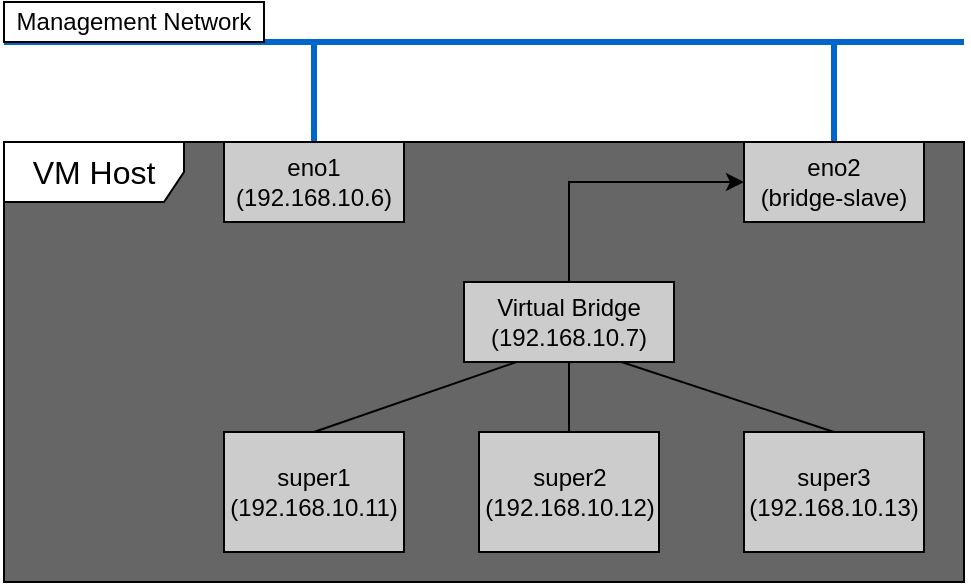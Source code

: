 <mxfile version="15.2.5" type="device"><diagram id="h0JdqNAmn9n_qP743IF8" name="Page-1"><mxGraphModel dx="1106" dy="876" grid="1" gridSize="10" guides="1" tooltips="1" connect="1" arrows="1" fold="1" page="1" pageScale="1" pageWidth="827" pageHeight="1169" math="0" shadow="0"><root><mxCell id="0"/><mxCell id="1" parent="0"/><mxCell id="iGRb7ounzg9Hb3tM6HVe-17" value="&lt;span style=&quot;font-size: 16px&quot;&gt;VM Host&lt;br&gt;&lt;/span&gt;" style="shape=umlFrame;whiteSpace=wrap;html=1;width=90;height=30;swimlaneFillColor=#666;" parent="1" vertex="1"><mxGeometry x="70" y="410" width="480" height="220" as="geometry"/></mxCell><mxCell id="iGRb7ounzg9Hb3tM6HVe-19" value="" style="endArrow=none;html=1;strokeWidth=3;strokeColor=#06c;" parent="1" edge="1"><mxGeometry width="50" height="50" relative="1" as="geometry"><mxPoint x="70" y="360" as="sourcePoint"/><mxPoint x="550" y="360" as="targetPoint"/></mxGeometry></mxCell><mxCell id="z_VKWCuzyjEg8u_ZkwTc-3" style="edgeStyle=orthogonalEdgeStyle;rounded=0;orthogonalLoop=1;jettySize=auto;html=1;exitX=0.5;exitY=0;exitDx=0;exitDy=0;entryX=0;entryY=0.5;entryDx=0;entryDy=0;" parent="1" source="iGRb7ounzg9Hb3tM6HVe-21" target="z_VKWCuzyjEg8u_ZkwTc-2" edge="1"><mxGeometry relative="1" as="geometry"/></mxCell><mxCell id="iGRb7ounzg9Hb3tM6HVe-21" value="Virtual Bridge&lt;br&gt;(192.168.10.7)" style="rounded=0;whiteSpace=wrap;html=1;fillColor=#CCC;" parent="1" vertex="1"><mxGeometry x="300" y="480" width="105" height="40" as="geometry"/></mxCell><mxCell id="iGRb7ounzg9Hb3tM6HVe-31" style="edgeStyle=none;rounded=0;orthogonalLoop=1;jettySize=auto;html=1;exitX=0.5;exitY=0;exitDx=0;exitDy=0;entryX=0.25;entryY=1;entryDx=0;entryDy=0;endArrow=none;endFill=0;" parent="1" source="iGRb7ounzg9Hb3tM6HVe-23" target="iGRb7ounzg9Hb3tM6HVe-21" edge="1"><mxGeometry relative="1" as="geometry"/></mxCell><mxCell id="iGRb7ounzg9Hb3tM6HVe-23" value="super1&lt;br&gt;(192.168.10.11)" style="rounded=0;whiteSpace=wrap;html=1;fillColor=#CCC;" parent="1" vertex="1"><mxGeometry x="180" y="555" width="90" height="60" as="geometry"/></mxCell><mxCell id="iGRb7ounzg9Hb3tM6HVe-30" style="rounded=0;orthogonalLoop=1;jettySize=auto;html=1;exitX=0.5;exitY=0;exitDx=0;exitDy=0;entryX=0.5;entryY=1;entryDx=0;entryDy=0;endArrow=none;endFill=0;" parent="1" source="iGRb7ounzg9Hb3tM6HVe-24" target="iGRb7ounzg9Hb3tM6HVe-21" edge="1"><mxGeometry relative="1" as="geometry"/></mxCell><mxCell id="iGRb7ounzg9Hb3tM6HVe-24" value="super2&lt;br&gt;(192.168.10.12)" style="rounded=0;whiteSpace=wrap;html=1;fillColor=#CCC;" parent="1" vertex="1"><mxGeometry x="307.5" y="555" width="90" height="60" as="geometry"/></mxCell><mxCell id="iGRb7ounzg9Hb3tM6HVe-25" value="super3&lt;br&gt;(192.168.10.13)" style="rounded=0;whiteSpace=wrap;html=1;fillColor=#CCC;" parent="1" vertex="1"><mxGeometry x="440" y="555" width="90" height="60" as="geometry"/></mxCell><mxCell id="iGRb7ounzg9Hb3tM6HVe-26" value="" style="endArrow=none;html=1;strokeWidth=3;exitX=0.5;exitY=0;exitDx=0;exitDy=0;strokeColor=#06c;" parent="1" source="z_VKWCuzyjEg8u_ZkwTc-1" edge="1"><mxGeometry width="50" height="50" relative="1" as="geometry"><mxPoint x="240" y="409" as="sourcePoint"/><mxPoint x="225" y="360" as="targetPoint"/></mxGeometry></mxCell><mxCell id="iGRb7ounzg9Hb3tM6HVe-28" value="" style="endArrow=none;html=1;strokeWidth=3;entryX=0.5;entryY=0;entryDx=0;entryDy=0;strokeColor=#06c;" parent="1" target="z_VKWCuzyjEg8u_ZkwTc-2" edge="1"><mxGeometry width="50" height="50" relative="1" as="geometry"><mxPoint x="485" y="360" as="sourcePoint"/><mxPoint x="440" y="250" as="targetPoint"/></mxGeometry></mxCell><mxCell id="iGRb7ounzg9Hb3tM6HVe-29" value="" style="endArrow=none;html=1;entryX=0.5;entryY=0;entryDx=0;entryDy=0;exitX=0.75;exitY=1;exitDx=0;exitDy=0;" parent="1" source="iGRb7ounzg9Hb3tM6HVe-21" target="iGRb7ounzg9Hb3tM6HVe-25" edge="1"><mxGeometry width="50" height="50" relative="1" as="geometry"><mxPoint x="540" y="475" as="sourcePoint"/><mxPoint x="540" y="525" as="targetPoint"/></mxGeometry></mxCell><mxCell id="iGRb7ounzg9Hb3tM6HVe-32" value="Management Network" style="rounded=0;whiteSpace=wrap;html=1;" parent="1" vertex="1"><mxGeometry x="70" y="340" width="130" height="20" as="geometry"/></mxCell><mxCell id="z_VKWCuzyjEg8u_ZkwTc-1" value="eno1&lt;br&gt;(192.168.10.6)" style="rounded=0;whiteSpace=wrap;html=1;fillColor=#CCC;" parent="1" vertex="1"><mxGeometry x="180" y="410" width="90" height="40" as="geometry"/></mxCell><mxCell id="z_VKWCuzyjEg8u_ZkwTc-2" value="eno2&lt;br&gt;(bridge-slave)" style="rounded=0;whiteSpace=wrap;html=1;fillColor=#CCC;" parent="1" vertex="1"><mxGeometry x="440" y="410" width="90" height="40" as="geometry"/></mxCell></root></mxGraphModel></diagram></mxfile>
